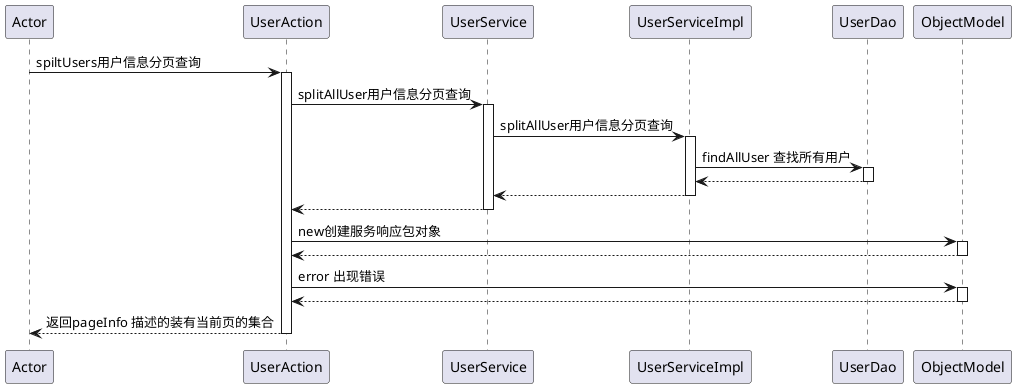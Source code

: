 @startuml
participant Actor
Actor -> UserAction : spiltUsers用户信息分页查询
activate UserAction
UserAction -> UserService : splitAllUser用户信息分页查询
activate UserService
UserService -> UserServiceImpl : splitAllUser用户信息分页查询
activate UserServiceImpl
UserServiceImpl -> UserDao : findAllUser 查找所有用户
activate UserDao
UserDao --> UserServiceImpl
deactivate UserDao
UserServiceImpl --> UserService
deactivate UserServiceImpl
UserService --> UserAction
deactivate UserService
UserAction -> ObjectModel : new创建服务响应包对象
activate ObjectModel
ObjectModel --> UserAction
deactivate ObjectModel
UserAction -> ObjectModel : error 出现错误
activate ObjectModel
ObjectModel --> UserAction
deactivate ObjectModel
return 返回pageInfo 描述的装有当前页的集合
@enduml